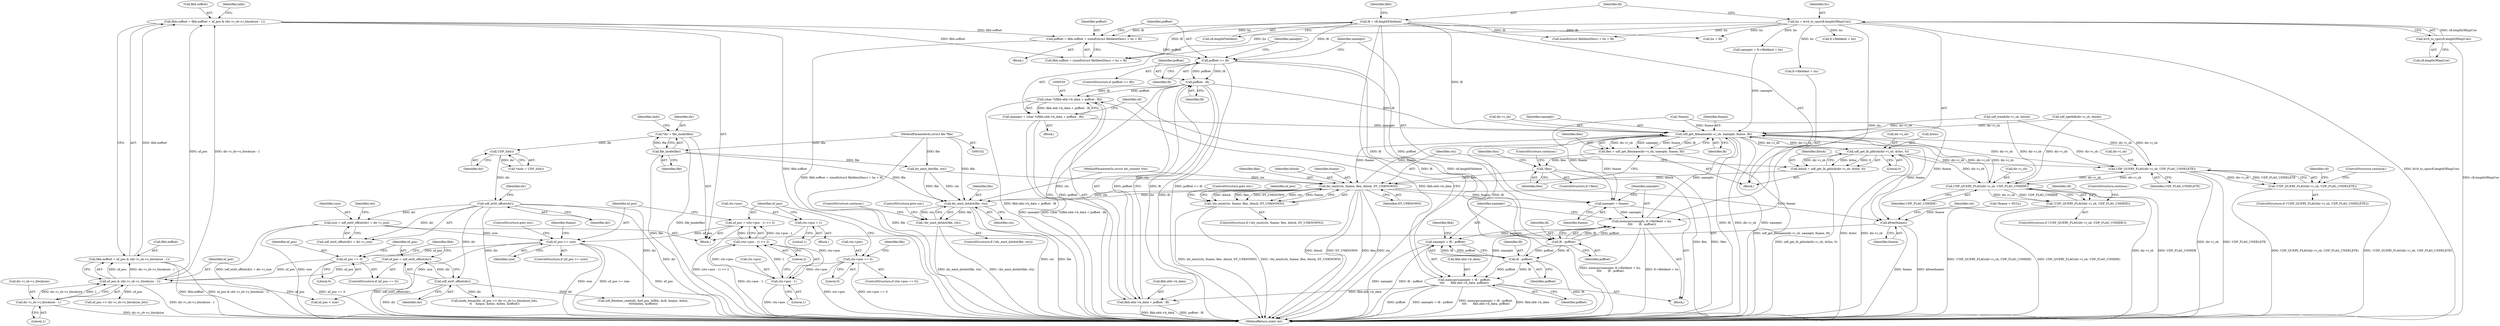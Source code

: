 digraph "0_linux_0e5cc9a40ada6046e6bc3bdfcd0c0d7e4b706b14@API" {
"1000519" [label="(Call,poffset = fibh.soffset + sizeof(struct fileIdentDesc) + liu + lfi)"];
"1000211" [label="(Call,fibh.soffset = fibh.eoffset = nf_pos & (dir->i_sb->s_blocksize - 1))"];
"1000215" [label="(Call,fibh.eoffset = nf_pos & (dir->i_sb->s_blocksize - 1))"];
"1000219" [label="(Call,nf_pos & (dir->i_sb->s_blocksize - 1))"];
"1000207" [label="(Call,nf_pos = udf_ext0_offset(dir))"];
"1000209" [label="(Call,udf_ext0_offset(dir))"];
"1000137" [label="(Call,udf_ext0_offset(dir))"];
"1000114" [label="(Call,UDF_I(dir))"];
"1000107" [label="(Call,*dir = file_inode(file))"];
"1000109" [label="(Call,file_inode(file))"];
"1000103" [label="(MethodParameterIn,struct file *file)"];
"1000204" [label="(Call,nf_pos == 0)"];
"1000185" [label="(Call,nf_pos >= size)"];
"1000175" [label="(Call,nf_pos = (ctx->pos - 1) << 2)"];
"1000177" [label="(Call,(ctx->pos - 1) << 2)"];
"1000178" [label="(Call,ctx->pos - 1)"];
"1000157" [label="(Call,ctx->pos == 0)"];
"1000170" [label="(Call,ctx->pos = 1)"];
"1000134" [label="(Call,size = udf_ext0_offset(dir) + dir->i_size)"];
"1000221" [label="(Call,dir->i_sb->s_blocksize - 1)"];
"1000489" [label="(Call,liu = le16_to_cpu(cfi.lengthOfImpUse))"];
"1000491" [label="(Call,le16_to_cpu(cfi.lengthOfImpUse))"];
"1000495" [label="(Call,lfi = cfi.lengthFileIdent)"];
"1000532" [label="(Call,poffset >= lfi)"];
"1000546" [label="(Call,poffset - lfi)"];
"1000538" [label="(Call,(char *)(fibh.ebh->b_data + poffset - lfi))"];
"1000536" [label="(Call,nameptr = (char *)(fibh.ebh->b_data + poffset - lfi))"];
"1000626" [label="(Call,udf_get_filename(dir->i_sb, nameptr, fname, lfi))"];
"1000551" [label="(Call,nameptr = fname)"];
"1000554" [label="(Call,memcpy(nameptr, fi->fileIdent + liu,\n\t\t\t\t       lfi - poffset))"];
"1000564" [label="(Call,memcpy(nameptr + lfi - poffset,\n\t\t\t\t       fibh.ebh->b_data, poffset))"];
"1000540" [label="(Call,fibh.ebh->b_data + poffset - lfi)"];
"1000565" [label="(Call,nameptr + lfi - poffset)"];
"1000587" [label="(Call,UDF_QUERY_FLAG(dir->i_sb, UDF_FLAG_UNDELETE))"];
"1000586" [label="(Call,!UDF_QUERY_FLAG(dir->i_sb, UDF_FLAG_UNDELETE))"];
"1000604" [label="(Call,UDF_QUERY_FLAG(dir->i_sb, UDF_FLAG_UNHIDE))"];
"1000603" [label="(Call,!UDF_QUERY_FLAG(dir->i_sb, UDF_FLAG_UNHIDE))"];
"1000624" [label="(Call,flen = udf_get_filename(dir->i_sb, nameptr, fname, lfi))"];
"1000634" [label="(Call,!flen)"];
"1000656" [label="(Call,dir_emit(ctx, fname, flen, iblock, DT_UNKNOWN))"];
"1000619" [label="(Call,dir_emit_dotdot(file, ctx))"];
"1000618" [label="(Call,!dir_emit_dotdot(file, ctx))"];
"1000655" [label="(Call,!dir_emit(ctx, fname, flen, iblock, DT_UNKNOWN))"];
"1000693" [label="(Call,kfree(fname))"];
"1000647" [label="(Call,udf_get_lb_pblock(dir->i_sb, &tloc, 0))"];
"1000645" [label="(Call,iblock = udf_get_lb_pblock(dir->i_sb, &tloc, 0))"];
"1000561" [label="(Call,lfi - poffset)"];
"1000567" [label="(Call,lfi - poffset)"];
"1000561" [label="(Call,lfi - poffset)"];
"1000108" [label="(Identifier,dir)"];
"1000519" [label="(Call,poffset = fibh.soffset + sizeof(struct fileIdentDesc) + liu + lfi)"];
"1000109" [label="(Call,file_inode(file))"];
"1000453" [label="(Call,nf_pos < size)"];
"1000509" [label="(Call,nameptr = fi->fileIdent + liu)"];
"1000469" [label="(Call,udf_fileident_read(dir, &nf_pos, &fibh, &cfi, &epos, &eloc,\n\t\t\t\t\t&elen, &offset))"];
"1000114" [label="(Call,UDF_I(dir))"];
"1000547" [label="(Identifier,poffset)"];
"1000533" [label="(Identifier,poffset)"];
"1000661" [label="(Identifier,DT_UNKNOWN)"];
"1000551" [label="(Call,nameptr = fname)"];
"1000127" [label="(Call,*fname = NULL)"];
"1000622" [label="(ControlStructure,goto out;)"];
"1000207" [label="(Call,nf_pos = udf_ext0_offset(dir))"];
"1000528" [label="(Call,liu + lfi)"];
"1000555" [label="(Identifier,nameptr)"];
"1000694" [label="(Identifier,fname)"];
"1000495" [label="(Call,lfi = cfi.lengthFileIdent)"];
"1000137" [label="(Call,udf_ext0_offset(dir))"];
"1000176" [label="(Identifier,nf_pos)"];
"1000187" [label="(Identifier,size)"];
"1000635" [label="(Identifier,flen)"];
"1000568" [label="(Identifier,lfi)"];
"1000492" [label="(Call,cfi.lengthOfImpUse)"];
"1000175" [label="(Call,nf_pos = (ctx->pos - 1) << 2)"];
"1000161" [label="(Literal,0)"];
"1000532" [label="(Call,poffset >= lfi)"];
"1000158" [label="(Call,ctx->pos)"];
"1000586" [label="(Call,!UDF_QUERY_FLAG(dir->i_sb, UDF_FLAG_UNDELETE))"];
"1000134" [label="(Call,size = udf_ext0_offset(dir) + dir->i_size)"];
"1000491" [label="(Call,le16_to_cpu(cfi.lengthOfImpUse))"];
"1000103" [label="(MethodParameterIn,struct file *file)"];
"1000162" [label="(Block,)"];
"1000608" [label="(Identifier,UDF_FLAG_UNHIDE)"];
"1000658" [label="(Identifier,fname)"];
"1000104" [label="(MethodParameterIn,struct dir_context *ctx)"];
"1000517" [label="(Block,)"];
"1000188" [label="(ControlStructure,goto out;)"];
"1000632" [label="(Identifier,lfi)"];
"1000206" [label="(Literal,0)"];
"1000591" [label="(Identifier,UDF_FLAG_UNDELETE)"];
"1000625" [label="(Identifier,flen)"];
"1000605" [label="(Call,dir->i_sb)"];
"1000645" [label="(Call,iblock = udf_get_lb_pblock(dir->i_sb, &tloc, 0))"];
"1000620" [label="(Identifier,file)"];
"1000454" [label="(Identifier,nf_pos)"];
"1000204" [label="(Call,nf_pos == 0)"];
"1000182" [label="(Literal,1)"];
"1000179" [label="(Call,ctx->pos)"];
"1000634" [label="(Call,!flen)"];
"1000587" [label="(Call,UDF_QUERY_FLAG(dir->i_sb, UDF_FLAG_UNDELETE))"];
"1000136" [label="(Call,udf_ext0_offset(dir) + dir->i_size)"];
"1000630" [label="(Identifier,nameptr)"];
"1000565" [label="(Call,nameptr + lfi - poffset)"];
"1000569" [label="(Identifier,poffset)"];
"1000212" [label="(Call,fibh.soffset)"];
"1000205" [label="(Identifier,nf_pos)"];
"1000174" [label="(Literal,1)"];
"1000597" [label="(Identifier,cfi)"];
"1000603" [label="(Call,!UDF_QUERY_FLAG(dir->i_sb, UDF_FLAG_UNHIDE))"];
"1000178" [label="(Call,ctx->pos - 1)"];
"1000531" [label="(ControlStructure,if (poffset >= lfi))"];
"1000536" [label="(Call,nameptr = (char *)(fibh.ebh->b_data + poffset - lfi))"];
"1000541" [label="(Call,fibh.ebh->b_data)"];
"1000623" [label="(ControlStructure,continue;)"];
"1000575" [label="(Identifier,poffset)"];
"1000112" [label="(Call,*iinfo = UDF_I(dir))"];
"1000227" [label="(Literal,1)"];
"1000216" [label="(Call,fibh.eoffset)"];
"1000636" [label="(ControlStructure,continue;)"];
"1000550" [label="(Block,)"];
"1000546" [label="(Call,poffset - lfi)"];
"1000165" [label="(Call,dir_emit_dot(file, ctx))"];
"1000231" [label="(Identifier,iinfo)"];
"1000222" [label="(Call,dir->i_sb->s_blocksize)"];
"1000618" [label="(Call,!dir_emit_dotdot(file, ctx))"];
"1000633" [label="(ControlStructure,if (!flen))"];
"1000697" [label="(MethodReturn,static int)"];
"1000535" [label="(Block,)"];
"1000617" [label="(ControlStructure,if (!dir_emit_dotdot(file, ctx)))"];
"1000209" [label="(Call,udf_ext0_offset(dir))"];
"1000613" [label="(Identifier,cfi)"];
"1000521" [label="(Call,fibh.soffset + sizeof(struct fileIdentDesc) + liu + lfi)"];
"1000105" [label="(Block,)"];
"1000140" [label="(Identifier,dir)"];
"1000659" [label="(Identifier,flen)"];
"1000324" [label="(Call,udf_tread(dir->i_sb, block))"];
"1000497" [label="(Call,cfi.lengthFileIdent)"];
"1000184" [label="(ControlStructure,if (nf_pos >= size))"];
"1000580" [label="(Identifier,cfi)"];
"1000221" [label="(Call,dir->i_sb->s_blocksize - 1)"];
"1000151" [label="(Identifier,ret)"];
"1000237" [label="(Call,inode_bmap(dir, nf_pos >> dir->i_sb->s_blocksize_bits,\n\t\t    &epos, &eloc, &elen, &offset))"];
"1000115" [label="(Identifier,dir)"];
"1000110" [label="(Identifier,file)"];
"1000537" [label="(Identifier,nameptr)"];
"1000166" [label="(Identifier,file)"];
"1000631" [label="(Identifier,fname)"];
"1000585" [label="(ControlStructure,if (!UDF_QUERY_FLAG(dir->i_sb, UDF_FLAG_UNDELETE)))"];
"1000696" [label="(Identifier,ret)"];
"1000564" [label="(Call,memcpy(nameptr + lfi - poffset,\n\t\t\t\t       fibh.ebh->b_data, poffset))"];
"1000588" [label="(Call,dir->i_sb)"];
"1000570" [label="(Call,fibh.ebh->b_data)"];
"1000113" [label="(Identifier,iinfo)"];
"1000511" [label="(Call,fi->fileIdent + liu)"];
"1000520" [label="(Identifier,poffset)"];
"1000190" [label="(Identifier,fname)"];
"1000186" [label="(Identifier,nf_pos)"];
"1000208" [label="(Identifier,nf_pos)"];
"1000408" [label="(Call,udf_tgetblk(dir->i_sb, block))"];
"1000156" [label="(ControlStructure,if (ctx->pos == 0))"];
"1000548" [label="(Identifier,lfi)"];
"1000211" [label="(Call,fibh.soffset = fibh.eoffset = nf_pos & (dir->i_sb->s_blocksize - 1))"];
"1000627" [label="(Call,dir->i_sb)"];
"1000489" [label="(Call,liu = le16_to_cpu(cfi.lengthOfImpUse))"];
"1000626" [label="(Call,udf_get_filename(dir->i_sb, nameptr, fname, lfi))"];
"1000239" [label="(Call,nf_pos >> dir->i_sb->s_blocksize_bits)"];
"1000183" [label="(Literal,2)"];
"1000656" [label="(Call,dir_emit(ctx, fname, flen, iblock, DT_UNKNOWN))"];
"1000210" [label="(Identifier,dir)"];
"1000195" [label="(Call,!fname)"];
"1000660" [label="(Identifier,iblock)"];
"1000107" [label="(Call,*dir = file_inode(file))"];
"1000185" [label="(Call,nf_pos >= size)"];
"1000609" [label="(ControlStructure,continue;)"];
"1000203" [label="(ControlStructure,if (nf_pos == 0))"];
"1000177" [label="(Call,(ctx->pos - 1) << 2)"];
"1000646" [label="(Identifier,iblock)"];
"1000171" [label="(Call,ctx->pos)"];
"1000624" [label="(Call,flen = udf_get_filename(dir->i_sb, nameptr, fname, lfi))"];
"1000619" [label="(Call,dir_emit_dotdot(file, ctx))"];
"1000503" [label="(Identifier,fibh)"];
"1000556" [label="(Call,fi->fileIdent + liu)"];
"1000496" [label="(Identifier,lfi)"];
"1000456" [label="(Block,)"];
"1000648" [label="(Call,dir->i_sb)"];
"1000638" [label="(Identifier,tloc)"];
"1000563" [label="(Identifier,poffset)"];
"1000220" [label="(Identifier,nf_pos)"];
"1000138" [label="(Identifier,dir)"];
"1000219" [label="(Call,nf_pos & (dir->i_sb->s_blocksize - 1))"];
"1000655" [label="(Call,!dir_emit(ctx, fname, flen, iblock, DT_UNKNOWN))"];
"1000170" [label="(Call,ctx->pos = 1)"];
"1000654" [label="(ControlStructure,if (!dir_emit(ctx, fname, flen, iblock, DT_UNKNOWN)))"];
"1000157" [label="(Call,ctx->pos == 0)"];
"1000602" [label="(ControlStructure,if (!UDF_QUERY_FLAG(dir->i_sb, UDF_FLAG_UNHIDE)))"];
"1000525" [label="(Call,sizeof(struct fileIdentDesc) + liu + lfi)"];
"1000554" [label="(Call,memcpy(nameptr, fi->fileIdent + liu,\n\t\t\t\t       lfi - poffset))"];
"1000604" [label="(Call,UDF_QUERY_FLAG(dir->i_sb, UDF_FLAG_UNHIDE))"];
"1000693" [label="(Call,kfree(fname))"];
"1000657" [label="(Identifier,ctx)"];
"1000647" [label="(Call,udf_get_lb_pblock(dir->i_sb, &tloc, 0))"];
"1000213" [label="(Identifier,fibh)"];
"1000534" [label="(Identifier,lfi)"];
"1000651" [label="(Call,&tloc)"];
"1000135" [label="(Identifier,size)"];
"1000662" [label="(ControlStructure,goto out;)"];
"1000553" [label="(Identifier,fname)"];
"1000552" [label="(Identifier,nameptr)"];
"1000621" [label="(Identifier,ctx)"];
"1000540" [label="(Call,fibh.ebh->b_data + poffset - lfi)"];
"1000562" [label="(Identifier,lfi)"];
"1000566" [label="(Identifier,nameptr)"];
"1000592" [label="(ControlStructure,continue;)"];
"1000538" [label="(Call,(char *)(fibh.ebh->b_data + poffset - lfi))"];
"1000572" [label="(Identifier,fibh)"];
"1000567" [label="(Call,lfi - poffset)"];
"1000653" [label="(Literal,0)"];
"1000215" [label="(Call,fibh.eoffset = nf_pos & (dir->i_sb->s_blocksize - 1))"];
"1000490" [label="(Identifier,liu)"];
"1000519" -> "1000517"  [label="AST: "];
"1000519" -> "1000521"  [label="CFG: "];
"1000520" -> "1000519"  [label="AST: "];
"1000521" -> "1000519"  [label="AST: "];
"1000533" -> "1000519"  [label="CFG: "];
"1000519" -> "1000697"  [label="DDG: fibh.soffset + sizeof(struct fileIdentDesc) + liu + lfi"];
"1000211" -> "1000519"  [label="DDG: fibh.soffset"];
"1000489" -> "1000519"  [label="DDG: liu"];
"1000495" -> "1000519"  [label="DDG: lfi"];
"1000519" -> "1000532"  [label="DDG: poffset"];
"1000211" -> "1000105"  [label="AST: "];
"1000211" -> "1000215"  [label="CFG: "];
"1000212" -> "1000211"  [label="AST: "];
"1000215" -> "1000211"  [label="AST: "];
"1000231" -> "1000211"  [label="CFG: "];
"1000211" -> "1000697"  [label="DDG: fibh.soffset"];
"1000215" -> "1000211"  [label="DDG: fibh.eoffset"];
"1000219" -> "1000211"  [label="DDG: nf_pos"];
"1000219" -> "1000211"  [label="DDG: dir->i_sb->s_blocksize - 1"];
"1000211" -> "1000521"  [label="DDG: fibh.soffset"];
"1000215" -> "1000219"  [label="CFG: "];
"1000216" -> "1000215"  [label="AST: "];
"1000219" -> "1000215"  [label="AST: "];
"1000215" -> "1000697"  [label="DDG: fibh.eoffset"];
"1000215" -> "1000697"  [label="DDG: nf_pos & (dir->i_sb->s_blocksize - 1)"];
"1000219" -> "1000215"  [label="DDG: nf_pos"];
"1000219" -> "1000215"  [label="DDG: dir->i_sb->s_blocksize - 1"];
"1000219" -> "1000221"  [label="CFG: "];
"1000220" -> "1000219"  [label="AST: "];
"1000221" -> "1000219"  [label="AST: "];
"1000219" -> "1000697"  [label="DDG: dir->i_sb->s_blocksize - 1"];
"1000207" -> "1000219"  [label="DDG: nf_pos"];
"1000204" -> "1000219"  [label="DDG: nf_pos"];
"1000221" -> "1000219"  [label="DDG: dir->i_sb->s_blocksize"];
"1000221" -> "1000219"  [label="DDG: 1"];
"1000219" -> "1000239"  [label="DDG: nf_pos"];
"1000219" -> "1000453"  [label="DDG: nf_pos"];
"1000207" -> "1000203"  [label="AST: "];
"1000207" -> "1000209"  [label="CFG: "];
"1000208" -> "1000207"  [label="AST: "];
"1000209" -> "1000207"  [label="AST: "];
"1000213" -> "1000207"  [label="CFG: "];
"1000207" -> "1000697"  [label="DDG: udf_ext0_offset(dir)"];
"1000209" -> "1000207"  [label="DDG: dir"];
"1000209" -> "1000210"  [label="CFG: "];
"1000210" -> "1000209"  [label="AST: "];
"1000209" -> "1000697"  [label="DDG: dir"];
"1000137" -> "1000209"  [label="DDG: dir"];
"1000209" -> "1000237"  [label="DDG: dir"];
"1000209" -> "1000469"  [label="DDG: dir"];
"1000137" -> "1000136"  [label="AST: "];
"1000137" -> "1000138"  [label="CFG: "];
"1000138" -> "1000137"  [label="AST: "];
"1000140" -> "1000137"  [label="CFG: "];
"1000137" -> "1000697"  [label="DDG: dir"];
"1000137" -> "1000134"  [label="DDG: dir"];
"1000137" -> "1000136"  [label="DDG: dir"];
"1000114" -> "1000137"  [label="DDG: dir"];
"1000137" -> "1000237"  [label="DDG: dir"];
"1000137" -> "1000469"  [label="DDG: dir"];
"1000114" -> "1000112"  [label="AST: "];
"1000114" -> "1000115"  [label="CFG: "];
"1000115" -> "1000114"  [label="AST: "];
"1000112" -> "1000114"  [label="CFG: "];
"1000114" -> "1000112"  [label="DDG: dir"];
"1000107" -> "1000114"  [label="DDG: dir"];
"1000107" -> "1000105"  [label="AST: "];
"1000107" -> "1000109"  [label="CFG: "];
"1000108" -> "1000107"  [label="AST: "];
"1000109" -> "1000107"  [label="AST: "];
"1000113" -> "1000107"  [label="CFG: "];
"1000107" -> "1000697"  [label="DDG: file_inode(file)"];
"1000109" -> "1000107"  [label="DDG: file"];
"1000109" -> "1000110"  [label="CFG: "];
"1000110" -> "1000109"  [label="AST: "];
"1000109" -> "1000697"  [label="DDG: file"];
"1000103" -> "1000109"  [label="DDG: file"];
"1000109" -> "1000165"  [label="DDG: file"];
"1000109" -> "1000619"  [label="DDG: file"];
"1000103" -> "1000102"  [label="AST: "];
"1000103" -> "1000697"  [label="DDG: file"];
"1000103" -> "1000165"  [label="DDG: file"];
"1000103" -> "1000619"  [label="DDG: file"];
"1000204" -> "1000203"  [label="AST: "];
"1000204" -> "1000206"  [label="CFG: "];
"1000205" -> "1000204"  [label="AST: "];
"1000206" -> "1000204"  [label="AST: "];
"1000208" -> "1000204"  [label="CFG: "];
"1000213" -> "1000204"  [label="CFG: "];
"1000204" -> "1000697"  [label="DDG: nf_pos == 0"];
"1000185" -> "1000204"  [label="DDG: nf_pos"];
"1000185" -> "1000184"  [label="AST: "];
"1000185" -> "1000187"  [label="CFG: "];
"1000186" -> "1000185"  [label="AST: "];
"1000187" -> "1000185"  [label="AST: "];
"1000188" -> "1000185"  [label="CFG: "];
"1000190" -> "1000185"  [label="CFG: "];
"1000185" -> "1000697"  [label="DDG: nf_pos"];
"1000185" -> "1000697"  [label="DDG: size"];
"1000185" -> "1000697"  [label="DDG: nf_pos >= size"];
"1000175" -> "1000185"  [label="DDG: nf_pos"];
"1000134" -> "1000185"  [label="DDG: size"];
"1000185" -> "1000453"  [label="DDG: size"];
"1000175" -> "1000105"  [label="AST: "];
"1000175" -> "1000177"  [label="CFG: "];
"1000176" -> "1000175"  [label="AST: "];
"1000177" -> "1000175"  [label="AST: "];
"1000186" -> "1000175"  [label="CFG: "];
"1000175" -> "1000697"  [label="DDG: (ctx->pos - 1) << 2"];
"1000177" -> "1000175"  [label="DDG: ctx->pos - 1"];
"1000177" -> "1000175"  [label="DDG: 2"];
"1000177" -> "1000183"  [label="CFG: "];
"1000178" -> "1000177"  [label="AST: "];
"1000183" -> "1000177"  [label="AST: "];
"1000177" -> "1000697"  [label="DDG: ctx->pos - 1"];
"1000178" -> "1000177"  [label="DDG: ctx->pos"];
"1000178" -> "1000177"  [label="DDG: 1"];
"1000178" -> "1000182"  [label="CFG: "];
"1000179" -> "1000178"  [label="AST: "];
"1000182" -> "1000178"  [label="AST: "];
"1000183" -> "1000178"  [label="CFG: "];
"1000178" -> "1000697"  [label="DDG: ctx->pos"];
"1000157" -> "1000178"  [label="DDG: ctx->pos"];
"1000170" -> "1000178"  [label="DDG: ctx->pos"];
"1000157" -> "1000156"  [label="AST: "];
"1000157" -> "1000161"  [label="CFG: "];
"1000158" -> "1000157"  [label="AST: "];
"1000161" -> "1000157"  [label="AST: "];
"1000166" -> "1000157"  [label="CFG: "];
"1000176" -> "1000157"  [label="CFG: "];
"1000157" -> "1000697"  [label="DDG: ctx->pos == 0"];
"1000157" -> "1000697"  [label="DDG: ctx->pos"];
"1000170" -> "1000162"  [label="AST: "];
"1000170" -> "1000174"  [label="CFG: "];
"1000171" -> "1000170"  [label="AST: "];
"1000174" -> "1000170"  [label="AST: "];
"1000176" -> "1000170"  [label="CFG: "];
"1000134" -> "1000105"  [label="AST: "];
"1000134" -> "1000136"  [label="CFG: "];
"1000135" -> "1000134"  [label="AST: "];
"1000136" -> "1000134"  [label="AST: "];
"1000151" -> "1000134"  [label="CFG: "];
"1000134" -> "1000697"  [label="DDG: size"];
"1000134" -> "1000697"  [label="DDG: udf_ext0_offset(dir) + dir->i_size"];
"1000221" -> "1000227"  [label="CFG: "];
"1000222" -> "1000221"  [label="AST: "];
"1000227" -> "1000221"  [label="AST: "];
"1000221" -> "1000697"  [label="DDG: dir->i_sb->s_blocksize"];
"1000489" -> "1000456"  [label="AST: "];
"1000489" -> "1000491"  [label="CFG: "];
"1000490" -> "1000489"  [label="AST: "];
"1000491" -> "1000489"  [label="AST: "];
"1000496" -> "1000489"  [label="CFG: "];
"1000489" -> "1000697"  [label="DDG: le16_to_cpu(cfi.lengthOfImpUse)"];
"1000491" -> "1000489"  [label="DDG: cfi.lengthOfImpUse"];
"1000489" -> "1000509"  [label="DDG: liu"];
"1000489" -> "1000511"  [label="DDG: liu"];
"1000489" -> "1000521"  [label="DDG: liu"];
"1000489" -> "1000525"  [label="DDG: liu"];
"1000489" -> "1000528"  [label="DDG: liu"];
"1000489" -> "1000554"  [label="DDG: liu"];
"1000489" -> "1000556"  [label="DDG: liu"];
"1000491" -> "1000492"  [label="CFG: "];
"1000492" -> "1000491"  [label="AST: "];
"1000491" -> "1000697"  [label="DDG: cfi.lengthOfImpUse"];
"1000495" -> "1000456"  [label="AST: "];
"1000495" -> "1000497"  [label="CFG: "];
"1000496" -> "1000495"  [label="AST: "];
"1000497" -> "1000495"  [label="AST: "];
"1000503" -> "1000495"  [label="CFG: "];
"1000495" -> "1000697"  [label="DDG: lfi"];
"1000495" -> "1000697"  [label="DDG: cfi.lengthFileIdent"];
"1000495" -> "1000521"  [label="DDG: lfi"];
"1000495" -> "1000525"  [label="DDG: lfi"];
"1000495" -> "1000528"  [label="DDG: lfi"];
"1000495" -> "1000532"  [label="DDG: lfi"];
"1000495" -> "1000626"  [label="DDG: lfi"];
"1000532" -> "1000531"  [label="AST: "];
"1000532" -> "1000534"  [label="CFG: "];
"1000533" -> "1000532"  [label="AST: "];
"1000534" -> "1000532"  [label="AST: "];
"1000537" -> "1000532"  [label="CFG: "];
"1000552" -> "1000532"  [label="CFG: "];
"1000532" -> "1000697"  [label="DDG: poffset >= lfi"];
"1000532" -> "1000546"  [label="DDG: poffset"];
"1000532" -> "1000546"  [label="DDG: lfi"];
"1000532" -> "1000561"  [label="DDG: lfi"];
"1000532" -> "1000561"  [label="DDG: poffset"];
"1000546" -> "1000540"  [label="AST: "];
"1000546" -> "1000548"  [label="CFG: "];
"1000547" -> "1000546"  [label="AST: "];
"1000548" -> "1000546"  [label="AST: "];
"1000540" -> "1000546"  [label="CFG: "];
"1000546" -> "1000697"  [label="DDG: lfi"];
"1000546" -> "1000697"  [label="DDG: poffset"];
"1000546" -> "1000538"  [label="DDG: poffset"];
"1000546" -> "1000538"  [label="DDG: lfi"];
"1000546" -> "1000540"  [label="DDG: poffset"];
"1000546" -> "1000540"  [label="DDG: lfi"];
"1000546" -> "1000626"  [label="DDG: lfi"];
"1000538" -> "1000536"  [label="AST: "];
"1000538" -> "1000540"  [label="CFG: "];
"1000539" -> "1000538"  [label="AST: "];
"1000540" -> "1000538"  [label="AST: "];
"1000536" -> "1000538"  [label="CFG: "];
"1000538" -> "1000697"  [label="DDG: fibh.ebh->b_data + poffset - lfi"];
"1000538" -> "1000536"  [label="DDG: fibh.ebh->b_data + poffset - lfi"];
"1000564" -> "1000538"  [label="DDG: fibh.ebh->b_data"];
"1000536" -> "1000535"  [label="AST: "];
"1000537" -> "1000536"  [label="AST: "];
"1000580" -> "1000536"  [label="CFG: "];
"1000536" -> "1000697"  [label="DDG: (char *)(fibh.ebh->b_data + poffset - lfi)"];
"1000536" -> "1000697"  [label="DDG: nameptr"];
"1000536" -> "1000626"  [label="DDG: nameptr"];
"1000626" -> "1000624"  [label="AST: "];
"1000626" -> "1000632"  [label="CFG: "];
"1000627" -> "1000626"  [label="AST: "];
"1000630" -> "1000626"  [label="AST: "];
"1000631" -> "1000626"  [label="AST: "];
"1000632" -> "1000626"  [label="AST: "];
"1000624" -> "1000626"  [label="CFG: "];
"1000626" -> "1000697"  [label="DDG: nameptr"];
"1000626" -> "1000697"  [label="DDG: lfi"];
"1000626" -> "1000697"  [label="DDG: dir->i_sb"];
"1000626" -> "1000551"  [label="DDG: fname"];
"1000626" -> "1000587"  [label="DDG: dir->i_sb"];
"1000626" -> "1000604"  [label="DDG: dir->i_sb"];
"1000626" -> "1000624"  [label="DDG: dir->i_sb"];
"1000626" -> "1000624"  [label="DDG: nameptr"];
"1000626" -> "1000624"  [label="DDG: fname"];
"1000626" -> "1000624"  [label="DDG: lfi"];
"1000408" -> "1000626"  [label="DDG: dir->i_sb"];
"1000647" -> "1000626"  [label="DDG: dir->i_sb"];
"1000604" -> "1000626"  [label="DDG: dir->i_sb"];
"1000324" -> "1000626"  [label="DDG: dir->i_sb"];
"1000587" -> "1000626"  [label="DDG: dir->i_sb"];
"1000509" -> "1000626"  [label="DDG: nameptr"];
"1000554" -> "1000626"  [label="DDG: nameptr"];
"1000656" -> "1000626"  [label="DDG: fname"];
"1000195" -> "1000626"  [label="DDG: fname"];
"1000567" -> "1000626"  [label="DDG: lfi"];
"1000626" -> "1000647"  [label="DDG: dir->i_sb"];
"1000626" -> "1000656"  [label="DDG: fname"];
"1000626" -> "1000693"  [label="DDG: fname"];
"1000551" -> "1000550"  [label="AST: "];
"1000551" -> "1000553"  [label="CFG: "];
"1000552" -> "1000551"  [label="AST: "];
"1000553" -> "1000551"  [label="AST: "];
"1000555" -> "1000551"  [label="CFG: "];
"1000656" -> "1000551"  [label="DDG: fname"];
"1000195" -> "1000551"  [label="DDG: fname"];
"1000551" -> "1000554"  [label="DDG: nameptr"];
"1000554" -> "1000550"  [label="AST: "];
"1000554" -> "1000561"  [label="CFG: "];
"1000555" -> "1000554"  [label="AST: "];
"1000556" -> "1000554"  [label="AST: "];
"1000561" -> "1000554"  [label="AST: "];
"1000566" -> "1000554"  [label="CFG: "];
"1000554" -> "1000697"  [label="DDG: memcpy(nameptr, fi->fileIdent + liu,\n\t\t\t\t       lfi - poffset)"];
"1000554" -> "1000697"  [label="DDG: fi->fileIdent + liu"];
"1000561" -> "1000554"  [label="DDG: lfi"];
"1000561" -> "1000554"  [label="DDG: poffset"];
"1000554" -> "1000564"  [label="DDG: nameptr"];
"1000554" -> "1000565"  [label="DDG: nameptr"];
"1000564" -> "1000550"  [label="AST: "];
"1000564" -> "1000575"  [label="CFG: "];
"1000565" -> "1000564"  [label="AST: "];
"1000570" -> "1000564"  [label="AST: "];
"1000575" -> "1000564"  [label="AST: "];
"1000580" -> "1000564"  [label="CFG: "];
"1000564" -> "1000697"  [label="DDG: poffset"];
"1000564" -> "1000697"  [label="DDG: nameptr + lfi - poffset"];
"1000564" -> "1000697"  [label="DDG: memcpy(nameptr + lfi - poffset,\n\t\t\t\t       fibh.ebh->b_data, poffset)"];
"1000564" -> "1000697"  [label="DDG: fibh.ebh->b_data"];
"1000564" -> "1000540"  [label="DDG: fibh.ebh->b_data"];
"1000567" -> "1000564"  [label="DDG: lfi"];
"1000567" -> "1000564"  [label="DDG: poffset"];
"1000541" -> "1000540"  [label="AST: "];
"1000540" -> "1000697"  [label="DDG: poffset - lfi"];
"1000540" -> "1000697"  [label="DDG: fibh.ebh->b_data"];
"1000565" -> "1000567"  [label="CFG: "];
"1000566" -> "1000565"  [label="AST: "];
"1000567" -> "1000565"  [label="AST: "];
"1000572" -> "1000565"  [label="CFG: "];
"1000565" -> "1000697"  [label="DDG: nameptr"];
"1000565" -> "1000697"  [label="DDG: lfi - poffset"];
"1000567" -> "1000565"  [label="DDG: lfi"];
"1000567" -> "1000565"  [label="DDG: poffset"];
"1000587" -> "1000586"  [label="AST: "];
"1000587" -> "1000591"  [label="CFG: "];
"1000588" -> "1000587"  [label="AST: "];
"1000591" -> "1000587"  [label="AST: "];
"1000586" -> "1000587"  [label="CFG: "];
"1000587" -> "1000697"  [label="DDG: dir->i_sb"];
"1000587" -> "1000697"  [label="DDG: UDF_FLAG_UNDELETE"];
"1000587" -> "1000586"  [label="DDG: dir->i_sb"];
"1000587" -> "1000586"  [label="DDG: UDF_FLAG_UNDELETE"];
"1000408" -> "1000587"  [label="DDG: dir->i_sb"];
"1000647" -> "1000587"  [label="DDG: dir->i_sb"];
"1000604" -> "1000587"  [label="DDG: dir->i_sb"];
"1000324" -> "1000587"  [label="DDG: dir->i_sb"];
"1000587" -> "1000604"  [label="DDG: dir->i_sb"];
"1000586" -> "1000585"  [label="AST: "];
"1000592" -> "1000586"  [label="CFG: "];
"1000597" -> "1000586"  [label="CFG: "];
"1000586" -> "1000697"  [label="DDG: !UDF_QUERY_FLAG(dir->i_sb, UDF_FLAG_UNDELETE)"];
"1000586" -> "1000697"  [label="DDG: UDF_QUERY_FLAG(dir->i_sb, UDF_FLAG_UNDELETE)"];
"1000604" -> "1000603"  [label="AST: "];
"1000604" -> "1000608"  [label="CFG: "];
"1000605" -> "1000604"  [label="AST: "];
"1000608" -> "1000604"  [label="AST: "];
"1000603" -> "1000604"  [label="CFG: "];
"1000604" -> "1000697"  [label="DDG: UDF_FLAG_UNHIDE"];
"1000604" -> "1000697"  [label="DDG: dir->i_sb"];
"1000604" -> "1000603"  [label="DDG: dir->i_sb"];
"1000604" -> "1000603"  [label="DDG: UDF_FLAG_UNHIDE"];
"1000408" -> "1000604"  [label="DDG: dir->i_sb"];
"1000647" -> "1000604"  [label="DDG: dir->i_sb"];
"1000324" -> "1000604"  [label="DDG: dir->i_sb"];
"1000603" -> "1000602"  [label="AST: "];
"1000609" -> "1000603"  [label="CFG: "];
"1000613" -> "1000603"  [label="CFG: "];
"1000603" -> "1000697"  [label="DDG: UDF_QUERY_FLAG(dir->i_sb, UDF_FLAG_UNHIDE)"];
"1000603" -> "1000697"  [label="DDG: !UDF_QUERY_FLAG(dir->i_sb, UDF_FLAG_UNHIDE)"];
"1000624" -> "1000456"  [label="AST: "];
"1000625" -> "1000624"  [label="AST: "];
"1000635" -> "1000624"  [label="CFG: "];
"1000624" -> "1000697"  [label="DDG: udf_get_filename(dir->i_sb, nameptr, fname, lfi)"];
"1000624" -> "1000634"  [label="DDG: flen"];
"1000634" -> "1000633"  [label="AST: "];
"1000634" -> "1000635"  [label="CFG: "];
"1000635" -> "1000634"  [label="AST: "];
"1000636" -> "1000634"  [label="CFG: "];
"1000638" -> "1000634"  [label="CFG: "];
"1000634" -> "1000697"  [label="DDG: flen"];
"1000634" -> "1000697"  [label="DDG: !flen"];
"1000634" -> "1000656"  [label="DDG: flen"];
"1000656" -> "1000655"  [label="AST: "];
"1000656" -> "1000661"  [label="CFG: "];
"1000657" -> "1000656"  [label="AST: "];
"1000658" -> "1000656"  [label="AST: "];
"1000659" -> "1000656"  [label="AST: "];
"1000660" -> "1000656"  [label="AST: "];
"1000661" -> "1000656"  [label="AST: "];
"1000655" -> "1000656"  [label="CFG: "];
"1000656" -> "1000697"  [label="DDG: iblock"];
"1000656" -> "1000697"  [label="DDG: DT_UNKNOWN"];
"1000656" -> "1000697"  [label="DDG: flen"];
"1000656" -> "1000697"  [label="DDG: ctx"];
"1000656" -> "1000619"  [label="DDG: ctx"];
"1000656" -> "1000655"  [label="DDG: iblock"];
"1000656" -> "1000655"  [label="DDG: flen"];
"1000656" -> "1000655"  [label="DDG: DT_UNKNOWN"];
"1000656" -> "1000655"  [label="DDG: ctx"];
"1000656" -> "1000655"  [label="DDG: fname"];
"1000165" -> "1000656"  [label="DDG: ctx"];
"1000619" -> "1000656"  [label="DDG: ctx"];
"1000104" -> "1000656"  [label="DDG: ctx"];
"1000645" -> "1000656"  [label="DDG: iblock"];
"1000656" -> "1000693"  [label="DDG: fname"];
"1000619" -> "1000618"  [label="AST: "];
"1000619" -> "1000621"  [label="CFG: "];
"1000620" -> "1000619"  [label="AST: "];
"1000621" -> "1000619"  [label="AST: "];
"1000618" -> "1000619"  [label="CFG: "];
"1000619" -> "1000697"  [label="DDG: ctx"];
"1000619" -> "1000697"  [label="DDG: file"];
"1000619" -> "1000618"  [label="DDG: file"];
"1000619" -> "1000618"  [label="DDG: ctx"];
"1000165" -> "1000619"  [label="DDG: file"];
"1000165" -> "1000619"  [label="DDG: ctx"];
"1000104" -> "1000619"  [label="DDG: ctx"];
"1000618" -> "1000617"  [label="AST: "];
"1000622" -> "1000618"  [label="CFG: "];
"1000623" -> "1000618"  [label="CFG: "];
"1000618" -> "1000697"  [label="DDG: !dir_emit_dotdot(file, ctx)"];
"1000618" -> "1000697"  [label="DDG: dir_emit_dotdot(file, ctx)"];
"1000655" -> "1000654"  [label="AST: "];
"1000454" -> "1000655"  [label="CFG: "];
"1000662" -> "1000655"  [label="CFG: "];
"1000655" -> "1000697"  [label="DDG: dir_emit(ctx, fname, flen, iblock, DT_UNKNOWN)"];
"1000655" -> "1000697"  [label="DDG: !dir_emit(ctx, fname, flen, iblock, DT_UNKNOWN)"];
"1000693" -> "1000105"  [label="AST: "];
"1000693" -> "1000694"  [label="CFG: "];
"1000694" -> "1000693"  [label="AST: "];
"1000696" -> "1000693"  [label="CFG: "];
"1000693" -> "1000697"  [label="DDG: kfree(fname)"];
"1000693" -> "1000697"  [label="DDG: fname"];
"1000127" -> "1000693"  [label="DDG: fname"];
"1000195" -> "1000693"  [label="DDG: fname"];
"1000647" -> "1000645"  [label="AST: "];
"1000647" -> "1000653"  [label="CFG: "];
"1000648" -> "1000647"  [label="AST: "];
"1000651" -> "1000647"  [label="AST: "];
"1000653" -> "1000647"  [label="AST: "];
"1000645" -> "1000647"  [label="CFG: "];
"1000647" -> "1000697"  [label="DDG: &tloc"];
"1000647" -> "1000697"  [label="DDG: dir->i_sb"];
"1000647" -> "1000645"  [label="DDG: dir->i_sb"];
"1000647" -> "1000645"  [label="DDG: &tloc"];
"1000647" -> "1000645"  [label="DDG: 0"];
"1000645" -> "1000456"  [label="AST: "];
"1000646" -> "1000645"  [label="AST: "];
"1000657" -> "1000645"  [label="CFG: "];
"1000645" -> "1000697"  [label="DDG: udf_get_lb_pblock(dir->i_sb, &tloc, 0)"];
"1000561" -> "1000563"  [label="CFG: "];
"1000562" -> "1000561"  [label="AST: "];
"1000563" -> "1000561"  [label="AST: "];
"1000561" -> "1000567"  [label="DDG: lfi"];
"1000561" -> "1000567"  [label="DDG: poffset"];
"1000567" -> "1000569"  [label="CFG: "];
"1000568" -> "1000567"  [label="AST: "];
"1000569" -> "1000567"  [label="AST: "];
"1000567" -> "1000697"  [label="DDG: lfi"];
}
